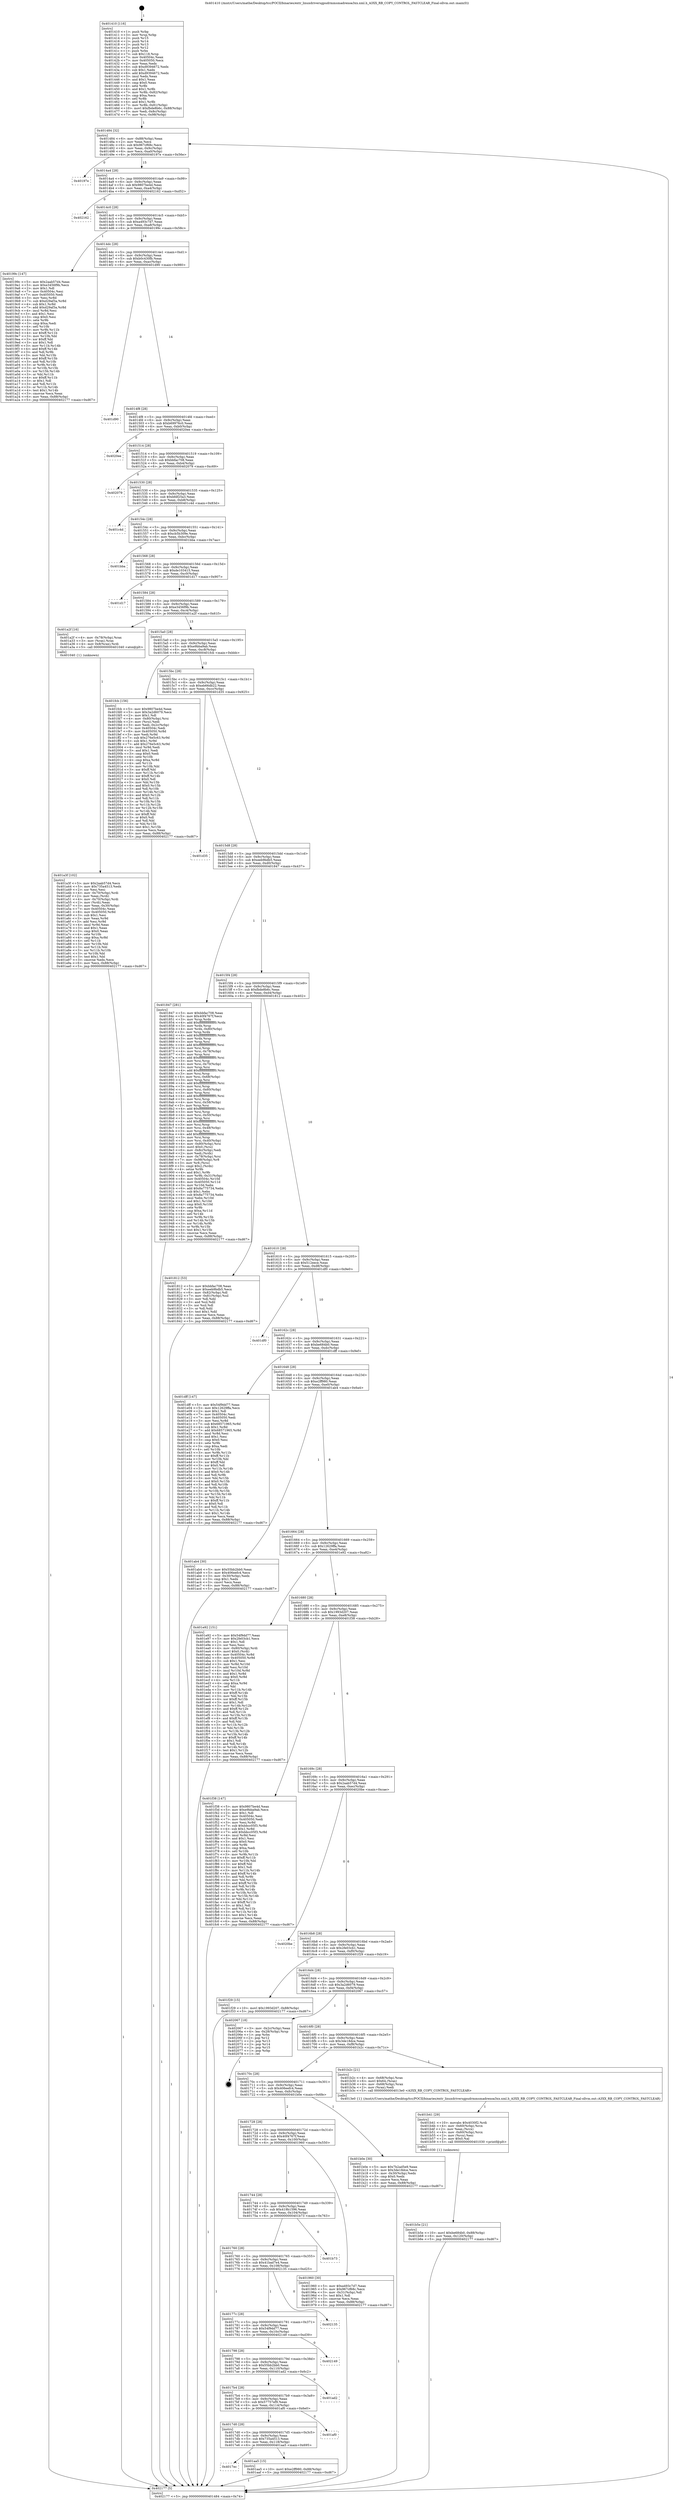 digraph "0x401410" {
  label = "0x401410 (/mnt/c/Users/mathe/Desktop/tcc/POCII/binaries/extr_linuxdriversgpudrmmsmadrenoa3xx.xml.h_A3XX_RB_COPY_CONTROL_FASTCLEAR_Final-ollvm.out::main(0))"
  labelloc = "t"
  node[shape=record]

  Entry [label="",width=0.3,height=0.3,shape=circle,fillcolor=black,style=filled]
  "0x401484" [label="{
     0x401484 [32]\l
     | [instrs]\l
     &nbsp;&nbsp;0x401484 \<+6\>: mov -0x88(%rbp),%eax\l
     &nbsp;&nbsp;0x40148a \<+2\>: mov %eax,%ecx\l
     &nbsp;&nbsp;0x40148c \<+6\>: sub $0x967cf68c,%ecx\l
     &nbsp;&nbsp;0x401492 \<+6\>: mov %eax,-0x9c(%rbp)\l
     &nbsp;&nbsp;0x401498 \<+6\>: mov %ecx,-0xa0(%rbp)\l
     &nbsp;&nbsp;0x40149e \<+6\>: je 000000000040197e \<main+0x56e\>\l
  }"]
  "0x40197e" [label="{
     0x40197e\l
  }", style=dashed]
  "0x4014a4" [label="{
     0x4014a4 [28]\l
     | [instrs]\l
     &nbsp;&nbsp;0x4014a4 \<+5\>: jmp 00000000004014a9 \<main+0x99\>\l
     &nbsp;&nbsp;0x4014a9 \<+6\>: mov -0x9c(%rbp),%eax\l
     &nbsp;&nbsp;0x4014af \<+5\>: sub $0x9807be4d,%eax\l
     &nbsp;&nbsp;0x4014b4 \<+6\>: mov %eax,-0xa4(%rbp)\l
     &nbsp;&nbsp;0x4014ba \<+6\>: je 0000000000402162 \<main+0xd52\>\l
  }"]
  Exit [label="",width=0.3,height=0.3,shape=circle,fillcolor=black,style=filled,peripheries=2]
  "0x402162" [label="{
     0x402162\l
  }", style=dashed]
  "0x4014c0" [label="{
     0x4014c0 [28]\l
     | [instrs]\l
     &nbsp;&nbsp;0x4014c0 \<+5\>: jmp 00000000004014c5 \<main+0xb5\>\l
     &nbsp;&nbsp;0x4014c5 \<+6\>: mov -0x9c(%rbp),%eax\l
     &nbsp;&nbsp;0x4014cb \<+5\>: sub $0xa493c7d7,%eax\l
     &nbsp;&nbsp;0x4014d0 \<+6\>: mov %eax,-0xa8(%rbp)\l
     &nbsp;&nbsp;0x4014d6 \<+6\>: je 000000000040199c \<main+0x58c\>\l
  }"]
  "0x401b5e" [label="{
     0x401b5e [21]\l
     | [instrs]\l
     &nbsp;&nbsp;0x401b5e \<+10\>: movl $0xbe684b0,-0x88(%rbp)\l
     &nbsp;&nbsp;0x401b68 \<+6\>: mov %eax,-0x120(%rbp)\l
     &nbsp;&nbsp;0x401b6e \<+5\>: jmp 0000000000402177 \<main+0xd67\>\l
  }"]
  "0x40199c" [label="{
     0x40199c [147]\l
     | [instrs]\l
     &nbsp;&nbsp;0x40199c \<+5\>: mov $0x2aab57d4,%eax\l
     &nbsp;&nbsp;0x4019a1 \<+5\>: mov $0xe3456f9b,%ecx\l
     &nbsp;&nbsp;0x4019a6 \<+2\>: mov $0x1,%dl\l
     &nbsp;&nbsp;0x4019a8 \<+7\>: mov 0x40504c,%esi\l
     &nbsp;&nbsp;0x4019af \<+7\>: mov 0x405050,%edi\l
     &nbsp;&nbsp;0x4019b6 \<+3\>: mov %esi,%r8d\l
     &nbsp;&nbsp;0x4019b9 \<+7\>: sub $0xd29af3a,%r8d\l
     &nbsp;&nbsp;0x4019c0 \<+4\>: sub $0x1,%r8d\l
     &nbsp;&nbsp;0x4019c4 \<+7\>: add $0xd29af3a,%r8d\l
     &nbsp;&nbsp;0x4019cb \<+4\>: imul %r8d,%esi\l
     &nbsp;&nbsp;0x4019cf \<+3\>: and $0x1,%esi\l
     &nbsp;&nbsp;0x4019d2 \<+3\>: cmp $0x0,%esi\l
     &nbsp;&nbsp;0x4019d5 \<+4\>: sete %r9b\l
     &nbsp;&nbsp;0x4019d9 \<+3\>: cmp $0xa,%edi\l
     &nbsp;&nbsp;0x4019dc \<+4\>: setl %r10b\l
     &nbsp;&nbsp;0x4019e0 \<+3\>: mov %r9b,%r11b\l
     &nbsp;&nbsp;0x4019e3 \<+4\>: xor $0xff,%r11b\l
     &nbsp;&nbsp;0x4019e7 \<+3\>: mov %r10b,%bl\l
     &nbsp;&nbsp;0x4019ea \<+3\>: xor $0xff,%bl\l
     &nbsp;&nbsp;0x4019ed \<+3\>: xor $0x1,%dl\l
     &nbsp;&nbsp;0x4019f0 \<+3\>: mov %r11b,%r14b\l
     &nbsp;&nbsp;0x4019f3 \<+4\>: and $0xff,%r14b\l
     &nbsp;&nbsp;0x4019f7 \<+3\>: and %dl,%r9b\l
     &nbsp;&nbsp;0x4019fa \<+3\>: mov %bl,%r15b\l
     &nbsp;&nbsp;0x4019fd \<+4\>: and $0xff,%r15b\l
     &nbsp;&nbsp;0x401a01 \<+3\>: and %dl,%r10b\l
     &nbsp;&nbsp;0x401a04 \<+3\>: or %r9b,%r14b\l
     &nbsp;&nbsp;0x401a07 \<+3\>: or %r10b,%r15b\l
     &nbsp;&nbsp;0x401a0a \<+3\>: xor %r15b,%r14b\l
     &nbsp;&nbsp;0x401a0d \<+3\>: or %bl,%r11b\l
     &nbsp;&nbsp;0x401a10 \<+4\>: xor $0xff,%r11b\l
     &nbsp;&nbsp;0x401a14 \<+3\>: or $0x1,%dl\l
     &nbsp;&nbsp;0x401a17 \<+3\>: and %dl,%r11b\l
     &nbsp;&nbsp;0x401a1a \<+3\>: or %r11b,%r14b\l
     &nbsp;&nbsp;0x401a1d \<+4\>: test $0x1,%r14b\l
     &nbsp;&nbsp;0x401a21 \<+3\>: cmovne %ecx,%eax\l
     &nbsp;&nbsp;0x401a24 \<+6\>: mov %eax,-0x88(%rbp)\l
     &nbsp;&nbsp;0x401a2a \<+5\>: jmp 0000000000402177 \<main+0xd67\>\l
  }"]
  "0x4014dc" [label="{
     0x4014dc [28]\l
     | [instrs]\l
     &nbsp;&nbsp;0x4014dc \<+5\>: jmp 00000000004014e1 \<main+0xd1\>\l
     &nbsp;&nbsp;0x4014e1 \<+6\>: mov -0x9c(%rbp),%eax\l
     &nbsp;&nbsp;0x4014e7 \<+5\>: sub $0xb0c430fb,%eax\l
     &nbsp;&nbsp;0x4014ec \<+6\>: mov %eax,-0xac(%rbp)\l
     &nbsp;&nbsp;0x4014f2 \<+6\>: je 0000000000401d90 \<main+0x980\>\l
  }"]
  "0x401b41" [label="{
     0x401b41 [29]\l
     | [instrs]\l
     &nbsp;&nbsp;0x401b41 \<+10\>: movabs $0x4030f2,%rdi\l
     &nbsp;&nbsp;0x401b4b \<+4\>: mov -0x60(%rbp),%rcx\l
     &nbsp;&nbsp;0x401b4f \<+2\>: mov %eax,(%rcx)\l
     &nbsp;&nbsp;0x401b51 \<+4\>: mov -0x60(%rbp),%rcx\l
     &nbsp;&nbsp;0x401b55 \<+2\>: mov (%rcx),%esi\l
     &nbsp;&nbsp;0x401b57 \<+2\>: mov $0x0,%al\l
     &nbsp;&nbsp;0x401b59 \<+5\>: call 0000000000401030 \<printf@plt\>\l
     | [calls]\l
     &nbsp;&nbsp;0x401030 \{1\} (unknown)\l
  }"]
  "0x401d90" [label="{
     0x401d90\l
  }", style=dashed]
  "0x4014f8" [label="{
     0x4014f8 [28]\l
     | [instrs]\l
     &nbsp;&nbsp;0x4014f8 \<+5\>: jmp 00000000004014fd \<main+0xed\>\l
     &nbsp;&nbsp;0x4014fd \<+6\>: mov -0x9c(%rbp),%eax\l
     &nbsp;&nbsp;0x401503 \<+5\>: sub $0xb69976c0,%eax\l
     &nbsp;&nbsp;0x401508 \<+6\>: mov %eax,-0xb0(%rbp)\l
     &nbsp;&nbsp;0x40150e \<+6\>: je 00000000004020ee \<main+0xcde\>\l
  }"]
  "0x4017ec" [label="{
     0x4017ec\l
  }", style=dashed]
  "0x4020ee" [label="{
     0x4020ee\l
  }", style=dashed]
  "0x401514" [label="{
     0x401514 [28]\l
     | [instrs]\l
     &nbsp;&nbsp;0x401514 \<+5\>: jmp 0000000000401519 \<main+0x109\>\l
     &nbsp;&nbsp;0x401519 \<+6\>: mov -0x9c(%rbp),%eax\l
     &nbsp;&nbsp;0x40151f \<+5\>: sub $0xbbfac708,%eax\l
     &nbsp;&nbsp;0x401524 \<+6\>: mov %eax,-0xb4(%rbp)\l
     &nbsp;&nbsp;0x40152a \<+6\>: je 0000000000402079 \<main+0xc69\>\l
  }"]
  "0x401aa5" [label="{
     0x401aa5 [15]\l
     | [instrs]\l
     &nbsp;&nbsp;0x401aa5 \<+10\>: movl $0xe2ff980,-0x88(%rbp)\l
     &nbsp;&nbsp;0x401aaf \<+5\>: jmp 0000000000402177 \<main+0xd67\>\l
  }"]
  "0x402079" [label="{
     0x402079\l
  }", style=dashed]
  "0x401530" [label="{
     0x401530 [28]\l
     | [instrs]\l
     &nbsp;&nbsp;0x401530 \<+5\>: jmp 0000000000401535 \<main+0x125\>\l
     &nbsp;&nbsp;0x401535 \<+6\>: mov -0x9c(%rbp),%eax\l
     &nbsp;&nbsp;0x40153b \<+5\>: sub $0xbfdf25a3,%eax\l
     &nbsp;&nbsp;0x401540 \<+6\>: mov %eax,-0xb8(%rbp)\l
     &nbsp;&nbsp;0x401546 \<+6\>: je 0000000000401c4d \<main+0x83d\>\l
  }"]
  "0x4017d0" [label="{
     0x4017d0 [28]\l
     | [instrs]\l
     &nbsp;&nbsp;0x4017d0 \<+5\>: jmp 00000000004017d5 \<main+0x3c5\>\l
     &nbsp;&nbsp;0x4017d5 \<+6\>: mov -0x9c(%rbp),%eax\l
     &nbsp;&nbsp;0x4017db \<+5\>: sub $0x735a4513,%eax\l
     &nbsp;&nbsp;0x4017e0 \<+6\>: mov %eax,-0x118(%rbp)\l
     &nbsp;&nbsp;0x4017e6 \<+6\>: je 0000000000401aa5 \<main+0x695\>\l
  }"]
  "0x401c4d" [label="{
     0x401c4d\l
  }", style=dashed]
  "0x40154c" [label="{
     0x40154c [28]\l
     | [instrs]\l
     &nbsp;&nbsp;0x40154c \<+5\>: jmp 0000000000401551 \<main+0x141\>\l
     &nbsp;&nbsp;0x401551 \<+6\>: mov -0x9c(%rbp),%eax\l
     &nbsp;&nbsp;0x401557 \<+5\>: sub $0xcb5b309e,%eax\l
     &nbsp;&nbsp;0x40155c \<+6\>: mov %eax,-0xbc(%rbp)\l
     &nbsp;&nbsp;0x401562 \<+6\>: je 0000000000401bba \<main+0x7aa\>\l
  }"]
  "0x401af0" [label="{
     0x401af0\l
  }", style=dashed]
  "0x401bba" [label="{
     0x401bba\l
  }", style=dashed]
  "0x401568" [label="{
     0x401568 [28]\l
     | [instrs]\l
     &nbsp;&nbsp;0x401568 \<+5\>: jmp 000000000040156d \<main+0x15d\>\l
     &nbsp;&nbsp;0x40156d \<+6\>: mov -0x9c(%rbp),%eax\l
     &nbsp;&nbsp;0x401573 \<+5\>: sub $0xde103415,%eax\l
     &nbsp;&nbsp;0x401578 \<+6\>: mov %eax,-0xc0(%rbp)\l
     &nbsp;&nbsp;0x40157e \<+6\>: je 0000000000401d17 \<main+0x907\>\l
  }"]
  "0x4017b4" [label="{
     0x4017b4 [28]\l
     | [instrs]\l
     &nbsp;&nbsp;0x4017b4 \<+5\>: jmp 00000000004017b9 \<main+0x3a9\>\l
     &nbsp;&nbsp;0x4017b9 \<+6\>: mov -0x9c(%rbp),%eax\l
     &nbsp;&nbsp;0x4017bf \<+5\>: sub $0x57757ef9,%eax\l
     &nbsp;&nbsp;0x4017c4 \<+6\>: mov %eax,-0x114(%rbp)\l
     &nbsp;&nbsp;0x4017ca \<+6\>: je 0000000000401af0 \<main+0x6e0\>\l
  }"]
  "0x401d17" [label="{
     0x401d17\l
  }", style=dashed]
  "0x401584" [label="{
     0x401584 [28]\l
     | [instrs]\l
     &nbsp;&nbsp;0x401584 \<+5\>: jmp 0000000000401589 \<main+0x179\>\l
     &nbsp;&nbsp;0x401589 \<+6\>: mov -0x9c(%rbp),%eax\l
     &nbsp;&nbsp;0x40158f \<+5\>: sub $0xe3456f9b,%eax\l
     &nbsp;&nbsp;0x401594 \<+6\>: mov %eax,-0xc4(%rbp)\l
     &nbsp;&nbsp;0x40159a \<+6\>: je 0000000000401a2f \<main+0x61f\>\l
  }"]
  "0x401ad2" [label="{
     0x401ad2\l
  }", style=dashed]
  "0x401a2f" [label="{
     0x401a2f [16]\l
     | [instrs]\l
     &nbsp;&nbsp;0x401a2f \<+4\>: mov -0x78(%rbp),%rax\l
     &nbsp;&nbsp;0x401a33 \<+3\>: mov (%rax),%rax\l
     &nbsp;&nbsp;0x401a36 \<+4\>: mov 0x8(%rax),%rdi\l
     &nbsp;&nbsp;0x401a3a \<+5\>: call 0000000000401040 \<atoi@plt\>\l
     | [calls]\l
     &nbsp;&nbsp;0x401040 \{1\} (unknown)\l
  }"]
  "0x4015a0" [label="{
     0x4015a0 [28]\l
     | [instrs]\l
     &nbsp;&nbsp;0x4015a0 \<+5\>: jmp 00000000004015a5 \<main+0x195\>\l
     &nbsp;&nbsp;0x4015a5 \<+6\>: mov -0x9c(%rbp),%eax\l
     &nbsp;&nbsp;0x4015ab \<+5\>: sub $0xe9bba9ab,%eax\l
     &nbsp;&nbsp;0x4015b0 \<+6\>: mov %eax,-0xc8(%rbp)\l
     &nbsp;&nbsp;0x4015b6 \<+6\>: je 0000000000401fcb \<main+0xbbb\>\l
  }"]
  "0x401798" [label="{
     0x401798 [28]\l
     | [instrs]\l
     &nbsp;&nbsp;0x401798 \<+5\>: jmp 000000000040179d \<main+0x38d\>\l
     &nbsp;&nbsp;0x40179d \<+6\>: mov -0x9c(%rbp),%eax\l
     &nbsp;&nbsp;0x4017a3 \<+5\>: sub $0x55bb2bb0,%eax\l
     &nbsp;&nbsp;0x4017a8 \<+6\>: mov %eax,-0x110(%rbp)\l
     &nbsp;&nbsp;0x4017ae \<+6\>: je 0000000000401ad2 \<main+0x6c2\>\l
  }"]
  "0x401fcb" [label="{
     0x401fcb [156]\l
     | [instrs]\l
     &nbsp;&nbsp;0x401fcb \<+5\>: mov $0x9807be4d,%eax\l
     &nbsp;&nbsp;0x401fd0 \<+5\>: mov $0x3a2d6079,%ecx\l
     &nbsp;&nbsp;0x401fd5 \<+2\>: mov $0x1,%dl\l
     &nbsp;&nbsp;0x401fd7 \<+4\>: mov -0x80(%rbp),%rsi\l
     &nbsp;&nbsp;0x401fdb \<+2\>: mov (%rsi),%edi\l
     &nbsp;&nbsp;0x401fdd \<+3\>: mov %edi,-0x2c(%rbp)\l
     &nbsp;&nbsp;0x401fe0 \<+7\>: mov 0x40504c,%edi\l
     &nbsp;&nbsp;0x401fe7 \<+8\>: mov 0x405050,%r8d\l
     &nbsp;&nbsp;0x401fef \<+3\>: mov %edi,%r9d\l
     &nbsp;&nbsp;0x401ff2 \<+7\>: sub $0x276e5c63,%r9d\l
     &nbsp;&nbsp;0x401ff9 \<+4\>: sub $0x1,%r9d\l
     &nbsp;&nbsp;0x401ffd \<+7\>: add $0x276e5c63,%r9d\l
     &nbsp;&nbsp;0x402004 \<+4\>: imul %r9d,%edi\l
     &nbsp;&nbsp;0x402008 \<+3\>: and $0x1,%edi\l
     &nbsp;&nbsp;0x40200b \<+3\>: cmp $0x0,%edi\l
     &nbsp;&nbsp;0x40200e \<+4\>: sete %r10b\l
     &nbsp;&nbsp;0x402012 \<+4\>: cmp $0xa,%r8d\l
     &nbsp;&nbsp;0x402016 \<+4\>: setl %r11b\l
     &nbsp;&nbsp;0x40201a \<+3\>: mov %r10b,%bl\l
     &nbsp;&nbsp;0x40201d \<+3\>: xor $0xff,%bl\l
     &nbsp;&nbsp;0x402020 \<+3\>: mov %r11b,%r14b\l
     &nbsp;&nbsp;0x402023 \<+4\>: xor $0xff,%r14b\l
     &nbsp;&nbsp;0x402027 \<+3\>: xor $0x0,%dl\l
     &nbsp;&nbsp;0x40202a \<+3\>: mov %bl,%r15b\l
     &nbsp;&nbsp;0x40202d \<+4\>: and $0x0,%r15b\l
     &nbsp;&nbsp;0x402031 \<+3\>: and %dl,%r10b\l
     &nbsp;&nbsp;0x402034 \<+3\>: mov %r14b,%r12b\l
     &nbsp;&nbsp;0x402037 \<+4\>: and $0x0,%r12b\l
     &nbsp;&nbsp;0x40203b \<+3\>: and %dl,%r11b\l
     &nbsp;&nbsp;0x40203e \<+3\>: or %r10b,%r15b\l
     &nbsp;&nbsp;0x402041 \<+3\>: or %r11b,%r12b\l
     &nbsp;&nbsp;0x402044 \<+3\>: xor %r12b,%r15b\l
     &nbsp;&nbsp;0x402047 \<+3\>: or %r14b,%bl\l
     &nbsp;&nbsp;0x40204a \<+3\>: xor $0xff,%bl\l
     &nbsp;&nbsp;0x40204d \<+3\>: or $0x0,%dl\l
     &nbsp;&nbsp;0x402050 \<+2\>: and %dl,%bl\l
     &nbsp;&nbsp;0x402052 \<+3\>: or %bl,%r15b\l
     &nbsp;&nbsp;0x402055 \<+4\>: test $0x1,%r15b\l
     &nbsp;&nbsp;0x402059 \<+3\>: cmovne %ecx,%eax\l
     &nbsp;&nbsp;0x40205c \<+6\>: mov %eax,-0x88(%rbp)\l
     &nbsp;&nbsp;0x402062 \<+5\>: jmp 0000000000402177 \<main+0xd67\>\l
  }"]
  "0x4015bc" [label="{
     0x4015bc [28]\l
     | [instrs]\l
     &nbsp;&nbsp;0x4015bc \<+5\>: jmp 00000000004015c1 \<main+0x1b1\>\l
     &nbsp;&nbsp;0x4015c1 \<+6\>: mov -0x9c(%rbp),%eax\l
     &nbsp;&nbsp;0x4015c7 \<+5\>: sub $0xeb66db22,%eax\l
     &nbsp;&nbsp;0x4015cc \<+6\>: mov %eax,-0xcc(%rbp)\l
     &nbsp;&nbsp;0x4015d2 \<+6\>: je 0000000000401d35 \<main+0x925\>\l
  }"]
  "0x402149" [label="{
     0x402149\l
  }", style=dashed]
  "0x401d35" [label="{
     0x401d35\l
  }", style=dashed]
  "0x4015d8" [label="{
     0x4015d8 [28]\l
     | [instrs]\l
     &nbsp;&nbsp;0x4015d8 \<+5\>: jmp 00000000004015dd \<main+0x1cd\>\l
     &nbsp;&nbsp;0x4015dd \<+6\>: mov -0x9c(%rbp),%eax\l
     &nbsp;&nbsp;0x4015e3 \<+5\>: sub $0xeeb9bdb5,%eax\l
     &nbsp;&nbsp;0x4015e8 \<+6\>: mov %eax,-0xd0(%rbp)\l
     &nbsp;&nbsp;0x4015ee \<+6\>: je 0000000000401847 \<main+0x437\>\l
  }"]
  "0x40177c" [label="{
     0x40177c [28]\l
     | [instrs]\l
     &nbsp;&nbsp;0x40177c \<+5\>: jmp 0000000000401781 \<main+0x371\>\l
     &nbsp;&nbsp;0x401781 \<+6\>: mov -0x9c(%rbp),%eax\l
     &nbsp;&nbsp;0x401787 \<+5\>: sub $0x54f9dd77,%eax\l
     &nbsp;&nbsp;0x40178c \<+6\>: mov %eax,-0x10c(%rbp)\l
     &nbsp;&nbsp;0x401792 \<+6\>: je 0000000000402149 \<main+0xd39\>\l
  }"]
  "0x401847" [label="{
     0x401847 [281]\l
     | [instrs]\l
     &nbsp;&nbsp;0x401847 \<+5\>: mov $0xbbfac708,%eax\l
     &nbsp;&nbsp;0x40184c \<+5\>: mov $0x40f4767f,%ecx\l
     &nbsp;&nbsp;0x401851 \<+3\>: mov %rsp,%rdx\l
     &nbsp;&nbsp;0x401854 \<+4\>: add $0xfffffffffffffff0,%rdx\l
     &nbsp;&nbsp;0x401858 \<+3\>: mov %rdx,%rsp\l
     &nbsp;&nbsp;0x40185b \<+4\>: mov %rdx,-0x80(%rbp)\l
     &nbsp;&nbsp;0x40185f \<+3\>: mov %rsp,%rdx\l
     &nbsp;&nbsp;0x401862 \<+4\>: add $0xfffffffffffffff0,%rdx\l
     &nbsp;&nbsp;0x401866 \<+3\>: mov %rdx,%rsp\l
     &nbsp;&nbsp;0x401869 \<+3\>: mov %rsp,%rsi\l
     &nbsp;&nbsp;0x40186c \<+4\>: add $0xfffffffffffffff0,%rsi\l
     &nbsp;&nbsp;0x401870 \<+3\>: mov %rsi,%rsp\l
     &nbsp;&nbsp;0x401873 \<+4\>: mov %rsi,-0x78(%rbp)\l
     &nbsp;&nbsp;0x401877 \<+3\>: mov %rsp,%rsi\l
     &nbsp;&nbsp;0x40187a \<+4\>: add $0xfffffffffffffff0,%rsi\l
     &nbsp;&nbsp;0x40187e \<+3\>: mov %rsi,%rsp\l
     &nbsp;&nbsp;0x401881 \<+4\>: mov %rsi,-0x70(%rbp)\l
     &nbsp;&nbsp;0x401885 \<+3\>: mov %rsp,%rsi\l
     &nbsp;&nbsp;0x401888 \<+4\>: add $0xfffffffffffffff0,%rsi\l
     &nbsp;&nbsp;0x40188c \<+3\>: mov %rsi,%rsp\l
     &nbsp;&nbsp;0x40188f \<+4\>: mov %rsi,-0x68(%rbp)\l
     &nbsp;&nbsp;0x401893 \<+3\>: mov %rsp,%rsi\l
     &nbsp;&nbsp;0x401896 \<+4\>: add $0xfffffffffffffff0,%rsi\l
     &nbsp;&nbsp;0x40189a \<+3\>: mov %rsi,%rsp\l
     &nbsp;&nbsp;0x40189d \<+4\>: mov %rsi,-0x60(%rbp)\l
     &nbsp;&nbsp;0x4018a1 \<+3\>: mov %rsp,%rsi\l
     &nbsp;&nbsp;0x4018a4 \<+4\>: add $0xfffffffffffffff0,%rsi\l
     &nbsp;&nbsp;0x4018a8 \<+3\>: mov %rsi,%rsp\l
     &nbsp;&nbsp;0x4018ab \<+4\>: mov %rsi,-0x58(%rbp)\l
     &nbsp;&nbsp;0x4018af \<+3\>: mov %rsp,%rsi\l
     &nbsp;&nbsp;0x4018b2 \<+4\>: add $0xfffffffffffffff0,%rsi\l
     &nbsp;&nbsp;0x4018b6 \<+3\>: mov %rsi,%rsp\l
     &nbsp;&nbsp;0x4018b9 \<+4\>: mov %rsi,-0x50(%rbp)\l
     &nbsp;&nbsp;0x4018bd \<+3\>: mov %rsp,%rsi\l
     &nbsp;&nbsp;0x4018c0 \<+4\>: add $0xfffffffffffffff0,%rsi\l
     &nbsp;&nbsp;0x4018c4 \<+3\>: mov %rsi,%rsp\l
     &nbsp;&nbsp;0x4018c7 \<+4\>: mov %rsi,-0x48(%rbp)\l
     &nbsp;&nbsp;0x4018cb \<+3\>: mov %rsp,%rsi\l
     &nbsp;&nbsp;0x4018ce \<+4\>: add $0xfffffffffffffff0,%rsi\l
     &nbsp;&nbsp;0x4018d2 \<+3\>: mov %rsi,%rsp\l
     &nbsp;&nbsp;0x4018d5 \<+4\>: mov %rsi,-0x40(%rbp)\l
     &nbsp;&nbsp;0x4018d9 \<+4\>: mov -0x80(%rbp),%rsi\l
     &nbsp;&nbsp;0x4018dd \<+6\>: movl $0x0,(%rsi)\l
     &nbsp;&nbsp;0x4018e3 \<+6\>: mov -0x8c(%rbp),%edi\l
     &nbsp;&nbsp;0x4018e9 \<+2\>: mov %edi,(%rdx)\l
     &nbsp;&nbsp;0x4018eb \<+4\>: mov -0x78(%rbp),%rsi\l
     &nbsp;&nbsp;0x4018ef \<+7\>: mov -0x98(%rbp),%r8\l
     &nbsp;&nbsp;0x4018f6 \<+3\>: mov %r8,(%rsi)\l
     &nbsp;&nbsp;0x4018f9 \<+3\>: cmpl $0x2,(%rdx)\l
     &nbsp;&nbsp;0x4018fc \<+4\>: setne %r9b\l
     &nbsp;&nbsp;0x401900 \<+4\>: and $0x1,%r9b\l
     &nbsp;&nbsp;0x401904 \<+4\>: mov %r9b,-0x31(%rbp)\l
     &nbsp;&nbsp;0x401908 \<+8\>: mov 0x40504c,%r10d\l
     &nbsp;&nbsp;0x401910 \<+8\>: mov 0x405050,%r11d\l
     &nbsp;&nbsp;0x401918 \<+3\>: mov %r10d,%ebx\l
     &nbsp;&nbsp;0x40191b \<+6\>: add $0x8a775734,%ebx\l
     &nbsp;&nbsp;0x401921 \<+3\>: sub $0x1,%ebx\l
     &nbsp;&nbsp;0x401924 \<+6\>: sub $0x8a775734,%ebx\l
     &nbsp;&nbsp;0x40192a \<+4\>: imul %ebx,%r10d\l
     &nbsp;&nbsp;0x40192e \<+4\>: and $0x1,%r10d\l
     &nbsp;&nbsp;0x401932 \<+4\>: cmp $0x0,%r10d\l
     &nbsp;&nbsp;0x401936 \<+4\>: sete %r9b\l
     &nbsp;&nbsp;0x40193a \<+4\>: cmp $0xa,%r11d\l
     &nbsp;&nbsp;0x40193e \<+4\>: setl %r14b\l
     &nbsp;&nbsp;0x401942 \<+3\>: mov %r9b,%r15b\l
     &nbsp;&nbsp;0x401945 \<+3\>: and %r14b,%r15b\l
     &nbsp;&nbsp;0x401948 \<+3\>: xor %r14b,%r9b\l
     &nbsp;&nbsp;0x40194b \<+3\>: or %r9b,%r15b\l
     &nbsp;&nbsp;0x40194e \<+4\>: test $0x1,%r15b\l
     &nbsp;&nbsp;0x401952 \<+3\>: cmovne %ecx,%eax\l
     &nbsp;&nbsp;0x401955 \<+6\>: mov %eax,-0x88(%rbp)\l
     &nbsp;&nbsp;0x40195b \<+5\>: jmp 0000000000402177 \<main+0xd67\>\l
  }"]
  "0x4015f4" [label="{
     0x4015f4 [28]\l
     | [instrs]\l
     &nbsp;&nbsp;0x4015f4 \<+5\>: jmp 00000000004015f9 \<main+0x1e9\>\l
     &nbsp;&nbsp;0x4015f9 \<+6\>: mov -0x9c(%rbp),%eax\l
     &nbsp;&nbsp;0x4015ff \<+5\>: sub $0xfbde8b6c,%eax\l
     &nbsp;&nbsp;0x401604 \<+6\>: mov %eax,-0xd4(%rbp)\l
     &nbsp;&nbsp;0x40160a \<+6\>: je 0000000000401812 \<main+0x402\>\l
  }"]
  "0x402135" [label="{
     0x402135\l
  }", style=dashed]
  "0x401812" [label="{
     0x401812 [53]\l
     | [instrs]\l
     &nbsp;&nbsp;0x401812 \<+5\>: mov $0xbbfac708,%eax\l
     &nbsp;&nbsp;0x401817 \<+5\>: mov $0xeeb9bdb5,%ecx\l
     &nbsp;&nbsp;0x40181c \<+6\>: mov -0x82(%rbp),%dl\l
     &nbsp;&nbsp;0x401822 \<+7\>: mov -0x81(%rbp),%sil\l
     &nbsp;&nbsp;0x401829 \<+3\>: mov %dl,%dil\l
     &nbsp;&nbsp;0x40182c \<+3\>: and %sil,%dil\l
     &nbsp;&nbsp;0x40182f \<+3\>: xor %sil,%dl\l
     &nbsp;&nbsp;0x401832 \<+3\>: or %dl,%dil\l
     &nbsp;&nbsp;0x401835 \<+4\>: test $0x1,%dil\l
     &nbsp;&nbsp;0x401839 \<+3\>: cmovne %ecx,%eax\l
     &nbsp;&nbsp;0x40183c \<+6\>: mov %eax,-0x88(%rbp)\l
     &nbsp;&nbsp;0x401842 \<+5\>: jmp 0000000000402177 \<main+0xd67\>\l
  }"]
  "0x401610" [label="{
     0x401610 [28]\l
     | [instrs]\l
     &nbsp;&nbsp;0x401610 \<+5\>: jmp 0000000000401615 \<main+0x205\>\l
     &nbsp;&nbsp;0x401615 \<+6\>: mov -0x9c(%rbp),%eax\l
     &nbsp;&nbsp;0x40161b \<+5\>: sub $0x512eece,%eax\l
     &nbsp;&nbsp;0x401620 \<+6\>: mov %eax,-0xd8(%rbp)\l
     &nbsp;&nbsp;0x401626 \<+6\>: je 0000000000401df0 \<main+0x9e0\>\l
  }"]
  "0x402177" [label="{
     0x402177 [5]\l
     | [instrs]\l
     &nbsp;&nbsp;0x402177 \<+5\>: jmp 0000000000401484 \<main+0x74\>\l
  }"]
  "0x401410" [label="{
     0x401410 [116]\l
     | [instrs]\l
     &nbsp;&nbsp;0x401410 \<+1\>: push %rbp\l
     &nbsp;&nbsp;0x401411 \<+3\>: mov %rsp,%rbp\l
     &nbsp;&nbsp;0x401414 \<+2\>: push %r15\l
     &nbsp;&nbsp;0x401416 \<+2\>: push %r14\l
     &nbsp;&nbsp;0x401418 \<+2\>: push %r13\l
     &nbsp;&nbsp;0x40141a \<+2\>: push %r12\l
     &nbsp;&nbsp;0x40141c \<+1\>: push %rbx\l
     &nbsp;&nbsp;0x40141d \<+7\>: sub $0x118,%rsp\l
     &nbsp;&nbsp;0x401424 \<+7\>: mov 0x40504c,%eax\l
     &nbsp;&nbsp;0x40142b \<+7\>: mov 0x405050,%ecx\l
     &nbsp;&nbsp;0x401432 \<+2\>: mov %eax,%edx\l
     &nbsp;&nbsp;0x401434 \<+6\>: sub $0xd9394672,%edx\l
     &nbsp;&nbsp;0x40143a \<+3\>: sub $0x1,%edx\l
     &nbsp;&nbsp;0x40143d \<+6\>: add $0xd9394672,%edx\l
     &nbsp;&nbsp;0x401443 \<+3\>: imul %edx,%eax\l
     &nbsp;&nbsp;0x401446 \<+3\>: and $0x1,%eax\l
     &nbsp;&nbsp;0x401449 \<+3\>: cmp $0x0,%eax\l
     &nbsp;&nbsp;0x40144c \<+4\>: sete %r8b\l
     &nbsp;&nbsp;0x401450 \<+4\>: and $0x1,%r8b\l
     &nbsp;&nbsp;0x401454 \<+7\>: mov %r8b,-0x82(%rbp)\l
     &nbsp;&nbsp;0x40145b \<+3\>: cmp $0xa,%ecx\l
     &nbsp;&nbsp;0x40145e \<+4\>: setl %r8b\l
     &nbsp;&nbsp;0x401462 \<+4\>: and $0x1,%r8b\l
     &nbsp;&nbsp;0x401466 \<+7\>: mov %r8b,-0x81(%rbp)\l
     &nbsp;&nbsp;0x40146d \<+10\>: movl $0xfbde8b6c,-0x88(%rbp)\l
     &nbsp;&nbsp;0x401477 \<+6\>: mov %edi,-0x8c(%rbp)\l
     &nbsp;&nbsp;0x40147d \<+7\>: mov %rsi,-0x98(%rbp)\l
  }"]
  "0x401760" [label="{
     0x401760 [28]\l
     | [instrs]\l
     &nbsp;&nbsp;0x401760 \<+5\>: jmp 0000000000401765 \<main+0x355\>\l
     &nbsp;&nbsp;0x401765 \<+6\>: mov -0x9c(%rbp),%eax\l
     &nbsp;&nbsp;0x40176b \<+5\>: sub $0x41bad7e4,%eax\l
     &nbsp;&nbsp;0x401770 \<+6\>: mov %eax,-0x108(%rbp)\l
     &nbsp;&nbsp;0x401776 \<+6\>: je 0000000000402135 \<main+0xd25\>\l
  }"]
  "0x401b73" [label="{
     0x401b73\l
  }", style=dashed]
  "0x401df0" [label="{
     0x401df0\l
  }", style=dashed]
  "0x40162c" [label="{
     0x40162c [28]\l
     | [instrs]\l
     &nbsp;&nbsp;0x40162c \<+5\>: jmp 0000000000401631 \<main+0x221\>\l
     &nbsp;&nbsp;0x401631 \<+6\>: mov -0x9c(%rbp),%eax\l
     &nbsp;&nbsp;0x401637 \<+5\>: sub $0xbe684b0,%eax\l
     &nbsp;&nbsp;0x40163c \<+6\>: mov %eax,-0xdc(%rbp)\l
     &nbsp;&nbsp;0x401642 \<+6\>: je 0000000000401dff \<main+0x9ef\>\l
  }"]
  "0x401a3f" [label="{
     0x401a3f [102]\l
     | [instrs]\l
     &nbsp;&nbsp;0x401a3f \<+5\>: mov $0x2aab57d4,%ecx\l
     &nbsp;&nbsp;0x401a44 \<+5\>: mov $0x735a4513,%edx\l
     &nbsp;&nbsp;0x401a49 \<+2\>: xor %esi,%esi\l
     &nbsp;&nbsp;0x401a4b \<+4\>: mov -0x70(%rbp),%rdi\l
     &nbsp;&nbsp;0x401a4f \<+2\>: mov %eax,(%rdi)\l
     &nbsp;&nbsp;0x401a51 \<+4\>: mov -0x70(%rbp),%rdi\l
     &nbsp;&nbsp;0x401a55 \<+2\>: mov (%rdi),%eax\l
     &nbsp;&nbsp;0x401a57 \<+3\>: mov %eax,-0x30(%rbp)\l
     &nbsp;&nbsp;0x401a5a \<+7\>: mov 0x40504c,%eax\l
     &nbsp;&nbsp;0x401a61 \<+8\>: mov 0x405050,%r8d\l
     &nbsp;&nbsp;0x401a69 \<+3\>: sub $0x1,%esi\l
     &nbsp;&nbsp;0x401a6c \<+3\>: mov %eax,%r9d\l
     &nbsp;&nbsp;0x401a6f \<+3\>: add %esi,%r9d\l
     &nbsp;&nbsp;0x401a72 \<+4\>: imul %r9d,%eax\l
     &nbsp;&nbsp;0x401a76 \<+3\>: and $0x1,%eax\l
     &nbsp;&nbsp;0x401a79 \<+3\>: cmp $0x0,%eax\l
     &nbsp;&nbsp;0x401a7c \<+4\>: sete %r10b\l
     &nbsp;&nbsp;0x401a80 \<+4\>: cmp $0xa,%r8d\l
     &nbsp;&nbsp;0x401a84 \<+4\>: setl %r11b\l
     &nbsp;&nbsp;0x401a88 \<+3\>: mov %r10b,%bl\l
     &nbsp;&nbsp;0x401a8b \<+3\>: and %r11b,%bl\l
     &nbsp;&nbsp;0x401a8e \<+3\>: xor %r11b,%r10b\l
     &nbsp;&nbsp;0x401a91 \<+3\>: or %r10b,%bl\l
     &nbsp;&nbsp;0x401a94 \<+3\>: test $0x1,%bl\l
     &nbsp;&nbsp;0x401a97 \<+3\>: cmovne %edx,%ecx\l
     &nbsp;&nbsp;0x401a9a \<+6\>: mov %ecx,-0x88(%rbp)\l
     &nbsp;&nbsp;0x401aa0 \<+5\>: jmp 0000000000402177 \<main+0xd67\>\l
  }"]
  "0x401dff" [label="{
     0x401dff [147]\l
     | [instrs]\l
     &nbsp;&nbsp;0x401dff \<+5\>: mov $0x54f9dd77,%eax\l
     &nbsp;&nbsp;0x401e04 \<+5\>: mov $0x12629ffa,%ecx\l
     &nbsp;&nbsp;0x401e09 \<+2\>: mov $0x1,%dl\l
     &nbsp;&nbsp;0x401e0b \<+7\>: mov 0x40504c,%esi\l
     &nbsp;&nbsp;0x401e12 \<+7\>: mov 0x405050,%edi\l
     &nbsp;&nbsp;0x401e19 \<+3\>: mov %esi,%r8d\l
     &nbsp;&nbsp;0x401e1c \<+7\>: sub $0x68571965,%r8d\l
     &nbsp;&nbsp;0x401e23 \<+4\>: sub $0x1,%r8d\l
     &nbsp;&nbsp;0x401e27 \<+7\>: add $0x68571965,%r8d\l
     &nbsp;&nbsp;0x401e2e \<+4\>: imul %r8d,%esi\l
     &nbsp;&nbsp;0x401e32 \<+3\>: and $0x1,%esi\l
     &nbsp;&nbsp;0x401e35 \<+3\>: cmp $0x0,%esi\l
     &nbsp;&nbsp;0x401e38 \<+4\>: sete %r9b\l
     &nbsp;&nbsp;0x401e3c \<+3\>: cmp $0xa,%edi\l
     &nbsp;&nbsp;0x401e3f \<+4\>: setl %r10b\l
     &nbsp;&nbsp;0x401e43 \<+3\>: mov %r9b,%r11b\l
     &nbsp;&nbsp;0x401e46 \<+4\>: xor $0xff,%r11b\l
     &nbsp;&nbsp;0x401e4a \<+3\>: mov %r10b,%bl\l
     &nbsp;&nbsp;0x401e4d \<+3\>: xor $0xff,%bl\l
     &nbsp;&nbsp;0x401e50 \<+3\>: xor $0x0,%dl\l
     &nbsp;&nbsp;0x401e53 \<+3\>: mov %r11b,%r14b\l
     &nbsp;&nbsp;0x401e56 \<+4\>: and $0x0,%r14b\l
     &nbsp;&nbsp;0x401e5a \<+3\>: and %dl,%r9b\l
     &nbsp;&nbsp;0x401e5d \<+3\>: mov %bl,%r15b\l
     &nbsp;&nbsp;0x401e60 \<+4\>: and $0x0,%r15b\l
     &nbsp;&nbsp;0x401e64 \<+3\>: and %dl,%r10b\l
     &nbsp;&nbsp;0x401e67 \<+3\>: or %r9b,%r14b\l
     &nbsp;&nbsp;0x401e6a \<+3\>: or %r10b,%r15b\l
     &nbsp;&nbsp;0x401e6d \<+3\>: xor %r15b,%r14b\l
     &nbsp;&nbsp;0x401e70 \<+3\>: or %bl,%r11b\l
     &nbsp;&nbsp;0x401e73 \<+4\>: xor $0xff,%r11b\l
     &nbsp;&nbsp;0x401e77 \<+3\>: or $0x0,%dl\l
     &nbsp;&nbsp;0x401e7a \<+3\>: and %dl,%r11b\l
     &nbsp;&nbsp;0x401e7d \<+3\>: or %r11b,%r14b\l
     &nbsp;&nbsp;0x401e80 \<+4\>: test $0x1,%r14b\l
     &nbsp;&nbsp;0x401e84 \<+3\>: cmovne %ecx,%eax\l
     &nbsp;&nbsp;0x401e87 \<+6\>: mov %eax,-0x88(%rbp)\l
     &nbsp;&nbsp;0x401e8d \<+5\>: jmp 0000000000402177 \<main+0xd67\>\l
  }"]
  "0x401648" [label="{
     0x401648 [28]\l
     | [instrs]\l
     &nbsp;&nbsp;0x401648 \<+5\>: jmp 000000000040164d \<main+0x23d\>\l
     &nbsp;&nbsp;0x40164d \<+6\>: mov -0x9c(%rbp),%eax\l
     &nbsp;&nbsp;0x401653 \<+5\>: sub $0xe2ff980,%eax\l
     &nbsp;&nbsp;0x401658 \<+6\>: mov %eax,-0xe0(%rbp)\l
     &nbsp;&nbsp;0x40165e \<+6\>: je 0000000000401ab4 \<main+0x6a4\>\l
  }"]
  "0x401744" [label="{
     0x401744 [28]\l
     | [instrs]\l
     &nbsp;&nbsp;0x401744 \<+5\>: jmp 0000000000401749 \<main+0x339\>\l
     &nbsp;&nbsp;0x401749 \<+6\>: mov -0x9c(%rbp),%eax\l
     &nbsp;&nbsp;0x40174f \<+5\>: sub $0x419b1596,%eax\l
     &nbsp;&nbsp;0x401754 \<+6\>: mov %eax,-0x104(%rbp)\l
     &nbsp;&nbsp;0x40175a \<+6\>: je 0000000000401b73 \<main+0x763\>\l
  }"]
  "0x401ab4" [label="{
     0x401ab4 [30]\l
     | [instrs]\l
     &nbsp;&nbsp;0x401ab4 \<+5\>: mov $0x55bb2bb0,%eax\l
     &nbsp;&nbsp;0x401ab9 \<+5\>: mov $0x406eefc4,%ecx\l
     &nbsp;&nbsp;0x401abe \<+3\>: mov -0x30(%rbp),%edx\l
     &nbsp;&nbsp;0x401ac1 \<+3\>: cmp $0x1,%edx\l
     &nbsp;&nbsp;0x401ac4 \<+3\>: cmovl %ecx,%eax\l
     &nbsp;&nbsp;0x401ac7 \<+6\>: mov %eax,-0x88(%rbp)\l
     &nbsp;&nbsp;0x401acd \<+5\>: jmp 0000000000402177 \<main+0xd67\>\l
  }"]
  "0x401664" [label="{
     0x401664 [28]\l
     | [instrs]\l
     &nbsp;&nbsp;0x401664 \<+5\>: jmp 0000000000401669 \<main+0x259\>\l
     &nbsp;&nbsp;0x401669 \<+6\>: mov -0x9c(%rbp),%eax\l
     &nbsp;&nbsp;0x40166f \<+5\>: sub $0x12629ffa,%eax\l
     &nbsp;&nbsp;0x401674 \<+6\>: mov %eax,-0xe4(%rbp)\l
     &nbsp;&nbsp;0x40167a \<+6\>: je 0000000000401e92 \<main+0xa82\>\l
  }"]
  "0x401960" [label="{
     0x401960 [30]\l
     | [instrs]\l
     &nbsp;&nbsp;0x401960 \<+5\>: mov $0xa493c7d7,%eax\l
     &nbsp;&nbsp;0x401965 \<+5\>: mov $0x967cf68c,%ecx\l
     &nbsp;&nbsp;0x40196a \<+3\>: mov -0x31(%rbp),%dl\l
     &nbsp;&nbsp;0x40196d \<+3\>: test $0x1,%dl\l
     &nbsp;&nbsp;0x401970 \<+3\>: cmovne %ecx,%eax\l
     &nbsp;&nbsp;0x401973 \<+6\>: mov %eax,-0x88(%rbp)\l
     &nbsp;&nbsp;0x401979 \<+5\>: jmp 0000000000402177 \<main+0xd67\>\l
  }"]
  "0x401e92" [label="{
     0x401e92 [151]\l
     | [instrs]\l
     &nbsp;&nbsp;0x401e92 \<+5\>: mov $0x54f9dd77,%eax\l
     &nbsp;&nbsp;0x401e97 \<+5\>: mov $0x2fe03cb1,%ecx\l
     &nbsp;&nbsp;0x401e9c \<+2\>: mov $0x1,%dl\l
     &nbsp;&nbsp;0x401e9e \<+2\>: xor %esi,%esi\l
     &nbsp;&nbsp;0x401ea0 \<+4\>: mov -0x80(%rbp),%rdi\l
     &nbsp;&nbsp;0x401ea4 \<+6\>: movl $0x0,(%rdi)\l
     &nbsp;&nbsp;0x401eaa \<+8\>: mov 0x40504c,%r8d\l
     &nbsp;&nbsp;0x401eb2 \<+8\>: mov 0x405050,%r9d\l
     &nbsp;&nbsp;0x401eba \<+3\>: sub $0x1,%esi\l
     &nbsp;&nbsp;0x401ebd \<+3\>: mov %r8d,%r10d\l
     &nbsp;&nbsp;0x401ec0 \<+3\>: add %esi,%r10d\l
     &nbsp;&nbsp;0x401ec3 \<+4\>: imul %r10d,%r8d\l
     &nbsp;&nbsp;0x401ec7 \<+4\>: and $0x1,%r8d\l
     &nbsp;&nbsp;0x401ecb \<+4\>: cmp $0x0,%r8d\l
     &nbsp;&nbsp;0x401ecf \<+4\>: sete %r11b\l
     &nbsp;&nbsp;0x401ed3 \<+4\>: cmp $0xa,%r9d\l
     &nbsp;&nbsp;0x401ed7 \<+3\>: setl %bl\l
     &nbsp;&nbsp;0x401eda \<+3\>: mov %r11b,%r14b\l
     &nbsp;&nbsp;0x401edd \<+4\>: xor $0xff,%r14b\l
     &nbsp;&nbsp;0x401ee1 \<+3\>: mov %bl,%r15b\l
     &nbsp;&nbsp;0x401ee4 \<+4\>: xor $0xff,%r15b\l
     &nbsp;&nbsp;0x401ee8 \<+3\>: xor $0x1,%dl\l
     &nbsp;&nbsp;0x401eeb \<+3\>: mov %r14b,%r12b\l
     &nbsp;&nbsp;0x401eee \<+4\>: and $0xff,%r12b\l
     &nbsp;&nbsp;0x401ef2 \<+3\>: and %dl,%r11b\l
     &nbsp;&nbsp;0x401ef5 \<+3\>: mov %r15b,%r13b\l
     &nbsp;&nbsp;0x401ef8 \<+4\>: and $0xff,%r13b\l
     &nbsp;&nbsp;0x401efc \<+2\>: and %dl,%bl\l
     &nbsp;&nbsp;0x401efe \<+3\>: or %r11b,%r12b\l
     &nbsp;&nbsp;0x401f01 \<+3\>: or %bl,%r13b\l
     &nbsp;&nbsp;0x401f04 \<+3\>: xor %r13b,%r12b\l
     &nbsp;&nbsp;0x401f07 \<+3\>: or %r15b,%r14b\l
     &nbsp;&nbsp;0x401f0a \<+4\>: xor $0xff,%r14b\l
     &nbsp;&nbsp;0x401f0e \<+3\>: or $0x1,%dl\l
     &nbsp;&nbsp;0x401f11 \<+3\>: and %dl,%r14b\l
     &nbsp;&nbsp;0x401f14 \<+3\>: or %r14b,%r12b\l
     &nbsp;&nbsp;0x401f17 \<+4\>: test $0x1,%r12b\l
     &nbsp;&nbsp;0x401f1b \<+3\>: cmovne %ecx,%eax\l
     &nbsp;&nbsp;0x401f1e \<+6\>: mov %eax,-0x88(%rbp)\l
     &nbsp;&nbsp;0x401f24 \<+5\>: jmp 0000000000402177 \<main+0xd67\>\l
  }"]
  "0x401680" [label="{
     0x401680 [28]\l
     | [instrs]\l
     &nbsp;&nbsp;0x401680 \<+5\>: jmp 0000000000401685 \<main+0x275\>\l
     &nbsp;&nbsp;0x401685 \<+6\>: mov -0x9c(%rbp),%eax\l
     &nbsp;&nbsp;0x40168b \<+5\>: sub $0x1993d207,%eax\l
     &nbsp;&nbsp;0x401690 \<+6\>: mov %eax,-0xe8(%rbp)\l
     &nbsp;&nbsp;0x401696 \<+6\>: je 0000000000401f38 \<main+0xb28\>\l
  }"]
  "0x401728" [label="{
     0x401728 [28]\l
     | [instrs]\l
     &nbsp;&nbsp;0x401728 \<+5\>: jmp 000000000040172d \<main+0x31d\>\l
     &nbsp;&nbsp;0x40172d \<+6\>: mov -0x9c(%rbp),%eax\l
     &nbsp;&nbsp;0x401733 \<+5\>: sub $0x40f4767f,%eax\l
     &nbsp;&nbsp;0x401738 \<+6\>: mov %eax,-0x100(%rbp)\l
     &nbsp;&nbsp;0x40173e \<+6\>: je 0000000000401960 \<main+0x550\>\l
  }"]
  "0x401f38" [label="{
     0x401f38 [147]\l
     | [instrs]\l
     &nbsp;&nbsp;0x401f38 \<+5\>: mov $0x9807be4d,%eax\l
     &nbsp;&nbsp;0x401f3d \<+5\>: mov $0xe9bba9ab,%ecx\l
     &nbsp;&nbsp;0x401f42 \<+2\>: mov $0x1,%dl\l
     &nbsp;&nbsp;0x401f44 \<+7\>: mov 0x40504c,%esi\l
     &nbsp;&nbsp;0x401f4b \<+7\>: mov 0x405050,%edi\l
     &nbsp;&nbsp;0x401f52 \<+3\>: mov %esi,%r8d\l
     &nbsp;&nbsp;0x401f55 \<+7\>: sub $0xbbcc05f3,%r8d\l
     &nbsp;&nbsp;0x401f5c \<+4\>: sub $0x1,%r8d\l
     &nbsp;&nbsp;0x401f60 \<+7\>: add $0xbbcc05f3,%r8d\l
     &nbsp;&nbsp;0x401f67 \<+4\>: imul %r8d,%esi\l
     &nbsp;&nbsp;0x401f6b \<+3\>: and $0x1,%esi\l
     &nbsp;&nbsp;0x401f6e \<+3\>: cmp $0x0,%esi\l
     &nbsp;&nbsp;0x401f71 \<+4\>: sete %r9b\l
     &nbsp;&nbsp;0x401f75 \<+3\>: cmp $0xa,%edi\l
     &nbsp;&nbsp;0x401f78 \<+4\>: setl %r10b\l
     &nbsp;&nbsp;0x401f7c \<+3\>: mov %r9b,%r11b\l
     &nbsp;&nbsp;0x401f7f \<+4\>: xor $0xff,%r11b\l
     &nbsp;&nbsp;0x401f83 \<+3\>: mov %r10b,%bl\l
     &nbsp;&nbsp;0x401f86 \<+3\>: xor $0xff,%bl\l
     &nbsp;&nbsp;0x401f89 \<+3\>: xor $0x1,%dl\l
     &nbsp;&nbsp;0x401f8c \<+3\>: mov %r11b,%r14b\l
     &nbsp;&nbsp;0x401f8f \<+4\>: and $0xff,%r14b\l
     &nbsp;&nbsp;0x401f93 \<+3\>: and %dl,%r9b\l
     &nbsp;&nbsp;0x401f96 \<+3\>: mov %bl,%r15b\l
     &nbsp;&nbsp;0x401f99 \<+4\>: and $0xff,%r15b\l
     &nbsp;&nbsp;0x401f9d \<+3\>: and %dl,%r10b\l
     &nbsp;&nbsp;0x401fa0 \<+3\>: or %r9b,%r14b\l
     &nbsp;&nbsp;0x401fa3 \<+3\>: or %r10b,%r15b\l
     &nbsp;&nbsp;0x401fa6 \<+3\>: xor %r15b,%r14b\l
     &nbsp;&nbsp;0x401fa9 \<+3\>: or %bl,%r11b\l
     &nbsp;&nbsp;0x401fac \<+4\>: xor $0xff,%r11b\l
     &nbsp;&nbsp;0x401fb0 \<+3\>: or $0x1,%dl\l
     &nbsp;&nbsp;0x401fb3 \<+3\>: and %dl,%r11b\l
     &nbsp;&nbsp;0x401fb6 \<+3\>: or %r11b,%r14b\l
     &nbsp;&nbsp;0x401fb9 \<+4\>: test $0x1,%r14b\l
     &nbsp;&nbsp;0x401fbd \<+3\>: cmovne %ecx,%eax\l
     &nbsp;&nbsp;0x401fc0 \<+6\>: mov %eax,-0x88(%rbp)\l
     &nbsp;&nbsp;0x401fc6 \<+5\>: jmp 0000000000402177 \<main+0xd67\>\l
  }"]
  "0x40169c" [label="{
     0x40169c [28]\l
     | [instrs]\l
     &nbsp;&nbsp;0x40169c \<+5\>: jmp 00000000004016a1 \<main+0x291\>\l
     &nbsp;&nbsp;0x4016a1 \<+6\>: mov -0x9c(%rbp),%eax\l
     &nbsp;&nbsp;0x4016a7 \<+5\>: sub $0x2aab57d4,%eax\l
     &nbsp;&nbsp;0x4016ac \<+6\>: mov %eax,-0xec(%rbp)\l
     &nbsp;&nbsp;0x4016b2 \<+6\>: je 00000000004020be \<main+0xcae\>\l
  }"]
  "0x401b0e" [label="{
     0x401b0e [30]\l
     | [instrs]\l
     &nbsp;&nbsp;0x401b0e \<+5\>: mov $0x7b2ad5e9,%eax\l
     &nbsp;&nbsp;0x401b13 \<+5\>: mov $0x3de18dce,%ecx\l
     &nbsp;&nbsp;0x401b18 \<+3\>: mov -0x30(%rbp),%edx\l
     &nbsp;&nbsp;0x401b1b \<+3\>: cmp $0x0,%edx\l
     &nbsp;&nbsp;0x401b1e \<+3\>: cmove %ecx,%eax\l
     &nbsp;&nbsp;0x401b21 \<+6\>: mov %eax,-0x88(%rbp)\l
     &nbsp;&nbsp;0x401b27 \<+5\>: jmp 0000000000402177 \<main+0xd67\>\l
  }"]
  "0x4020be" [label="{
     0x4020be\l
  }", style=dashed]
  "0x4016b8" [label="{
     0x4016b8 [28]\l
     | [instrs]\l
     &nbsp;&nbsp;0x4016b8 \<+5\>: jmp 00000000004016bd \<main+0x2ad\>\l
     &nbsp;&nbsp;0x4016bd \<+6\>: mov -0x9c(%rbp),%eax\l
     &nbsp;&nbsp;0x4016c3 \<+5\>: sub $0x2fe03cb1,%eax\l
     &nbsp;&nbsp;0x4016c8 \<+6\>: mov %eax,-0xf0(%rbp)\l
     &nbsp;&nbsp;0x4016ce \<+6\>: je 0000000000401f29 \<main+0xb19\>\l
  }"]
  "0x40170c" [label="{
     0x40170c [28]\l
     | [instrs]\l
     &nbsp;&nbsp;0x40170c \<+5\>: jmp 0000000000401711 \<main+0x301\>\l
     &nbsp;&nbsp;0x401711 \<+6\>: mov -0x9c(%rbp),%eax\l
     &nbsp;&nbsp;0x401717 \<+5\>: sub $0x406eefc4,%eax\l
     &nbsp;&nbsp;0x40171c \<+6\>: mov %eax,-0xfc(%rbp)\l
     &nbsp;&nbsp;0x401722 \<+6\>: je 0000000000401b0e \<main+0x6fe\>\l
  }"]
  "0x401f29" [label="{
     0x401f29 [15]\l
     | [instrs]\l
     &nbsp;&nbsp;0x401f29 \<+10\>: movl $0x1993d207,-0x88(%rbp)\l
     &nbsp;&nbsp;0x401f33 \<+5\>: jmp 0000000000402177 \<main+0xd67\>\l
  }"]
  "0x4016d4" [label="{
     0x4016d4 [28]\l
     | [instrs]\l
     &nbsp;&nbsp;0x4016d4 \<+5\>: jmp 00000000004016d9 \<main+0x2c9\>\l
     &nbsp;&nbsp;0x4016d9 \<+6\>: mov -0x9c(%rbp),%eax\l
     &nbsp;&nbsp;0x4016df \<+5\>: sub $0x3a2d6079,%eax\l
     &nbsp;&nbsp;0x4016e4 \<+6\>: mov %eax,-0xf4(%rbp)\l
     &nbsp;&nbsp;0x4016ea \<+6\>: je 0000000000402067 \<main+0xc57\>\l
  }"]
  "0x401b2c" [label="{
     0x401b2c [21]\l
     | [instrs]\l
     &nbsp;&nbsp;0x401b2c \<+4\>: mov -0x68(%rbp),%rax\l
     &nbsp;&nbsp;0x401b30 \<+6\>: movl $0x64,(%rax)\l
     &nbsp;&nbsp;0x401b36 \<+4\>: mov -0x68(%rbp),%rax\l
     &nbsp;&nbsp;0x401b3a \<+2\>: mov (%rax),%edi\l
     &nbsp;&nbsp;0x401b3c \<+5\>: call 00000000004013e0 \<A3XX_RB_COPY_CONTROL_FASTCLEAR\>\l
     | [calls]\l
     &nbsp;&nbsp;0x4013e0 \{1\} (/mnt/c/Users/mathe/Desktop/tcc/POCII/binaries/extr_linuxdriversgpudrmmsmadrenoa3xx.xml.h_A3XX_RB_COPY_CONTROL_FASTCLEAR_Final-ollvm.out::A3XX_RB_COPY_CONTROL_FASTCLEAR)\l
  }"]
  "0x402067" [label="{
     0x402067 [18]\l
     | [instrs]\l
     &nbsp;&nbsp;0x402067 \<+3\>: mov -0x2c(%rbp),%eax\l
     &nbsp;&nbsp;0x40206a \<+4\>: lea -0x28(%rbp),%rsp\l
     &nbsp;&nbsp;0x40206e \<+1\>: pop %rbx\l
     &nbsp;&nbsp;0x40206f \<+2\>: pop %r12\l
     &nbsp;&nbsp;0x402071 \<+2\>: pop %r13\l
     &nbsp;&nbsp;0x402073 \<+2\>: pop %r14\l
     &nbsp;&nbsp;0x402075 \<+2\>: pop %r15\l
     &nbsp;&nbsp;0x402077 \<+1\>: pop %rbp\l
     &nbsp;&nbsp;0x402078 \<+1\>: ret\l
  }"]
  "0x4016f0" [label="{
     0x4016f0 [28]\l
     | [instrs]\l
     &nbsp;&nbsp;0x4016f0 \<+5\>: jmp 00000000004016f5 \<main+0x2e5\>\l
     &nbsp;&nbsp;0x4016f5 \<+6\>: mov -0x9c(%rbp),%eax\l
     &nbsp;&nbsp;0x4016fb \<+5\>: sub $0x3de18dce,%eax\l
     &nbsp;&nbsp;0x401700 \<+6\>: mov %eax,-0xf8(%rbp)\l
     &nbsp;&nbsp;0x401706 \<+6\>: je 0000000000401b2c \<main+0x71c\>\l
  }"]
  Entry -> "0x401410" [label=" 1"]
  "0x401484" -> "0x40197e" [label=" 0"]
  "0x401484" -> "0x4014a4" [label=" 15"]
  "0x402067" -> Exit [label=" 1"]
  "0x4014a4" -> "0x402162" [label=" 0"]
  "0x4014a4" -> "0x4014c0" [label=" 15"]
  "0x401fcb" -> "0x402177" [label=" 1"]
  "0x4014c0" -> "0x40199c" [label=" 1"]
  "0x4014c0" -> "0x4014dc" [label=" 14"]
  "0x401f38" -> "0x402177" [label=" 1"]
  "0x4014dc" -> "0x401d90" [label=" 0"]
  "0x4014dc" -> "0x4014f8" [label=" 14"]
  "0x401f29" -> "0x402177" [label=" 1"]
  "0x4014f8" -> "0x4020ee" [label=" 0"]
  "0x4014f8" -> "0x401514" [label=" 14"]
  "0x401e92" -> "0x402177" [label=" 1"]
  "0x401514" -> "0x402079" [label=" 0"]
  "0x401514" -> "0x401530" [label=" 14"]
  "0x401dff" -> "0x402177" [label=" 1"]
  "0x401530" -> "0x401c4d" [label=" 0"]
  "0x401530" -> "0x40154c" [label=" 14"]
  "0x401b41" -> "0x401b5e" [label=" 1"]
  "0x40154c" -> "0x401bba" [label=" 0"]
  "0x40154c" -> "0x401568" [label=" 14"]
  "0x401b2c" -> "0x401b41" [label=" 1"]
  "0x401568" -> "0x401d17" [label=" 0"]
  "0x401568" -> "0x401584" [label=" 14"]
  "0x401ab4" -> "0x402177" [label=" 1"]
  "0x401584" -> "0x401a2f" [label=" 1"]
  "0x401584" -> "0x4015a0" [label=" 13"]
  "0x401aa5" -> "0x402177" [label=" 1"]
  "0x4015a0" -> "0x401fcb" [label=" 1"]
  "0x4015a0" -> "0x4015bc" [label=" 12"]
  "0x4017d0" -> "0x401aa5" [label=" 1"]
  "0x4015bc" -> "0x401d35" [label=" 0"]
  "0x4015bc" -> "0x4015d8" [label=" 12"]
  "0x401b5e" -> "0x402177" [label=" 1"]
  "0x4015d8" -> "0x401847" [label=" 1"]
  "0x4015d8" -> "0x4015f4" [label=" 11"]
  "0x4017b4" -> "0x401af0" [label=" 0"]
  "0x4015f4" -> "0x401812" [label=" 1"]
  "0x4015f4" -> "0x401610" [label=" 10"]
  "0x401812" -> "0x402177" [label=" 1"]
  "0x401410" -> "0x401484" [label=" 1"]
  "0x402177" -> "0x401484" [label=" 14"]
  "0x401b0e" -> "0x402177" [label=" 1"]
  "0x401847" -> "0x402177" [label=" 1"]
  "0x401798" -> "0x401ad2" [label=" 0"]
  "0x401610" -> "0x401df0" [label=" 0"]
  "0x401610" -> "0x40162c" [label=" 10"]
  "0x4017d0" -> "0x4017ec" [label=" 0"]
  "0x40162c" -> "0x401dff" [label=" 1"]
  "0x40162c" -> "0x401648" [label=" 9"]
  "0x40177c" -> "0x402149" [label=" 0"]
  "0x401648" -> "0x401ab4" [label=" 1"]
  "0x401648" -> "0x401664" [label=" 8"]
  "0x4017b4" -> "0x4017d0" [label=" 1"]
  "0x401664" -> "0x401e92" [label=" 1"]
  "0x401664" -> "0x401680" [label=" 7"]
  "0x401760" -> "0x40177c" [label=" 1"]
  "0x401680" -> "0x401f38" [label=" 1"]
  "0x401680" -> "0x40169c" [label=" 6"]
  "0x401798" -> "0x4017b4" [label=" 1"]
  "0x40169c" -> "0x4020be" [label=" 0"]
  "0x40169c" -> "0x4016b8" [label=" 6"]
  "0x401744" -> "0x401760" [label=" 1"]
  "0x4016b8" -> "0x401f29" [label=" 1"]
  "0x4016b8" -> "0x4016d4" [label=" 5"]
  "0x40177c" -> "0x401798" [label=" 1"]
  "0x4016d4" -> "0x402067" [label=" 1"]
  "0x4016d4" -> "0x4016f0" [label=" 4"]
  "0x401a3f" -> "0x402177" [label=" 1"]
  "0x4016f0" -> "0x401b2c" [label=" 1"]
  "0x4016f0" -> "0x40170c" [label=" 3"]
  "0x401744" -> "0x401b73" [label=" 0"]
  "0x40170c" -> "0x401b0e" [label=" 1"]
  "0x40170c" -> "0x401728" [label=" 2"]
  "0x401760" -> "0x402135" [label=" 0"]
  "0x401728" -> "0x401960" [label=" 1"]
  "0x401728" -> "0x401744" [label=" 1"]
  "0x401960" -> "0x402177" [label=" 1"]
  "0x40199c" -> "0x402177" [label=" 1"]
  "0x401a2f" -> "0x401a3f" [label=" 1"]
}
